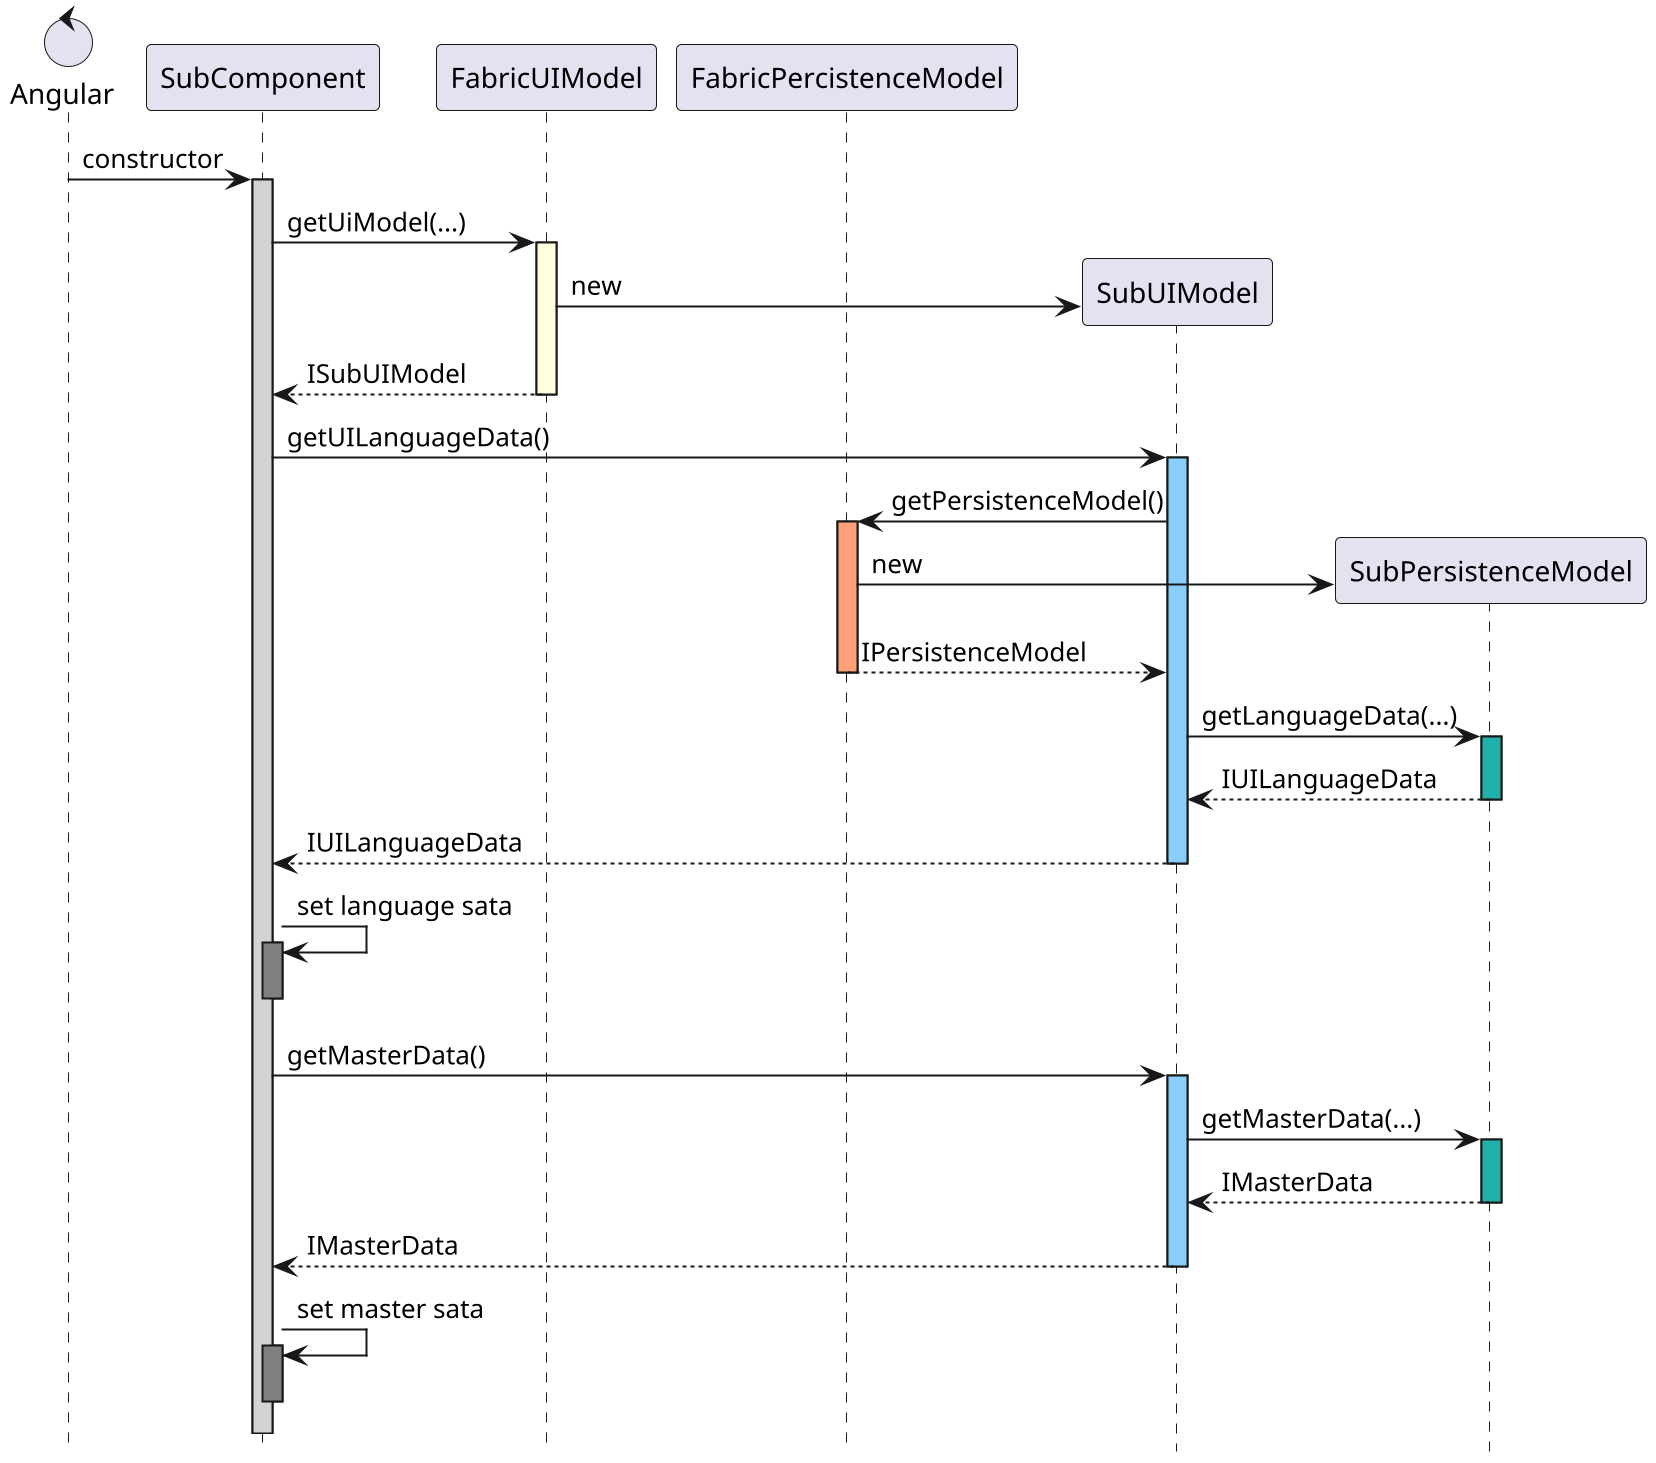 @startuml "Sub-Use Case Initialisation"

scale 2
skinparam defaultFontName "Arial"
hide footbox


control Angular as A
participant SubComponent as S
participant FabricUIModel  as F
participant FabricPercistenceModel as PF

A -> S : constructor
activate S #LightGray

S->F : getUiModel(...)
activate F #LightYellow

create SubUIModel as SU
F->SU : new
return ISubUIModel

S->SU : getUILanguageData()
activate SU #LightSkyBlue

SU->PF : getPersistenceModel()
activate PF #LightSalmon

create SubPersistenceModel as SP
PF->SP : new
return IPersistenceModel

SU->SP : getLanguageData(...)
activate SP #LightSeaGreen
return IUILanguageData

return IUILanguageData

S->S: set language sata
activate S #Grey
deactivate S

S->SU: getMasterData()
activate SU #LightSkyBlue
SU->SP : getMasterData(...)
activate SP #LightSeaGreen

return IMasterData
return IMasterData

S->S: set master sata
activate S #Grey
deactivate S

@enduml
